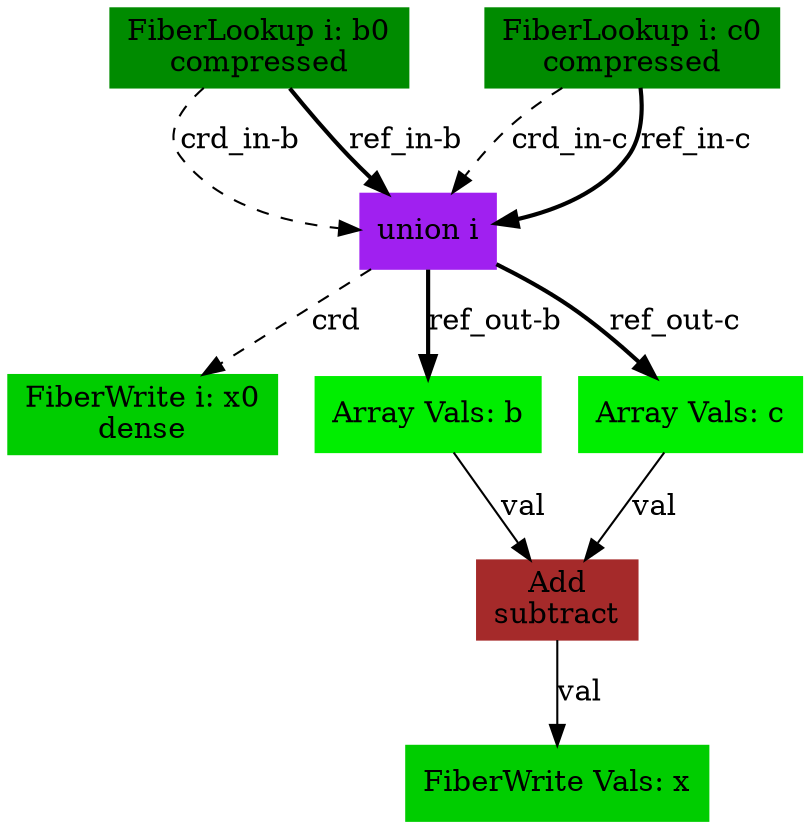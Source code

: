 digraph SAM {
    comment="x=d0,b=s0,c=s0"
    6 [comment="type=fiberlookup,index=i,tensor=b,mode=0,format=compressed,src=true,root=true" label="FiberLookup i: b0\ncompressed" color=green4 shape=box style=filled type="fiberlookup" index="i" tensor="b" mode="0" format="compressed" src="true" root="true"]
    5 [comment="type=union,index=i" label="union i" color=purple shape=box style=filled type="union" index="i"]
    1 [comment="type=fiberwrite,index=i,tensor=x,mode=0,format=dense,sink=true" label="FiberWrite i: x0\ndense" color=green3 shape=box style=filled type="fiberwrite" index="i" tensor="x" mode="0" format="dense" sink="true"]
    3 [comment="type=arrayvals,tensor=b" label="Array Vals: b" color=green2 shape=box style=filled type="arrayvals" tensor="b"]
    2 [comment="type=add,sub=1" label="Add
subtract" color=brown shape=box style=filled type="add" sub="1"]
    0 [comment="type=fiberwrite,mode=vals,tensor=x,size=1*b0_dim,sink=true" label="FiberWrite Vals: x" color=green3 shape=box style=filled type="fiberwrite" tensor="x" mode="vals" size="1*b0_dim" sink="true"]
    4 [comment="type=arrayvals,tensor=c" label="Array Vals: c" color=green2 shape=box style=filled type="arrayvals" tensor="c"]
    7 [comment="type=fiberlookup,index=i,tensor=c,mode=0,format=compressed,src=true,root=true" label="FiberLookup i: c0\ncompressed" color=green4 shape=box style=filled type="fiberlookup" index="i" tensor="c" mode="0" format="compressed" src="true" root="true"]
    6 -> 5 [label="crd_in-b" style=dashed type="crd" comment="in-b"]
    5 -> 1 [label="crd" style=dashed type="crd"]
    5 -> 3 [label="ref_out-b" style=bold type="ref" comment="out-b"]
    3 -> 2 [label="val" type="val"]
    2 -> 0 [label="val" type="val"]
    5 -> 4 [label="ref_out-c" style=bold type="ref" comment="out-c"]
    4 -> 2 [label="val" type="val"]
    6 -> 5 [label="ref_in-b" style=bold type="ref" comment="in-b"]
    7 -> 5 [label="crd_in-c" style=dashed type="crd" comment="in-c"]
    7 -> 5 [label="ref_in-c" style=bold type="ref" comment="in-c"]
}
